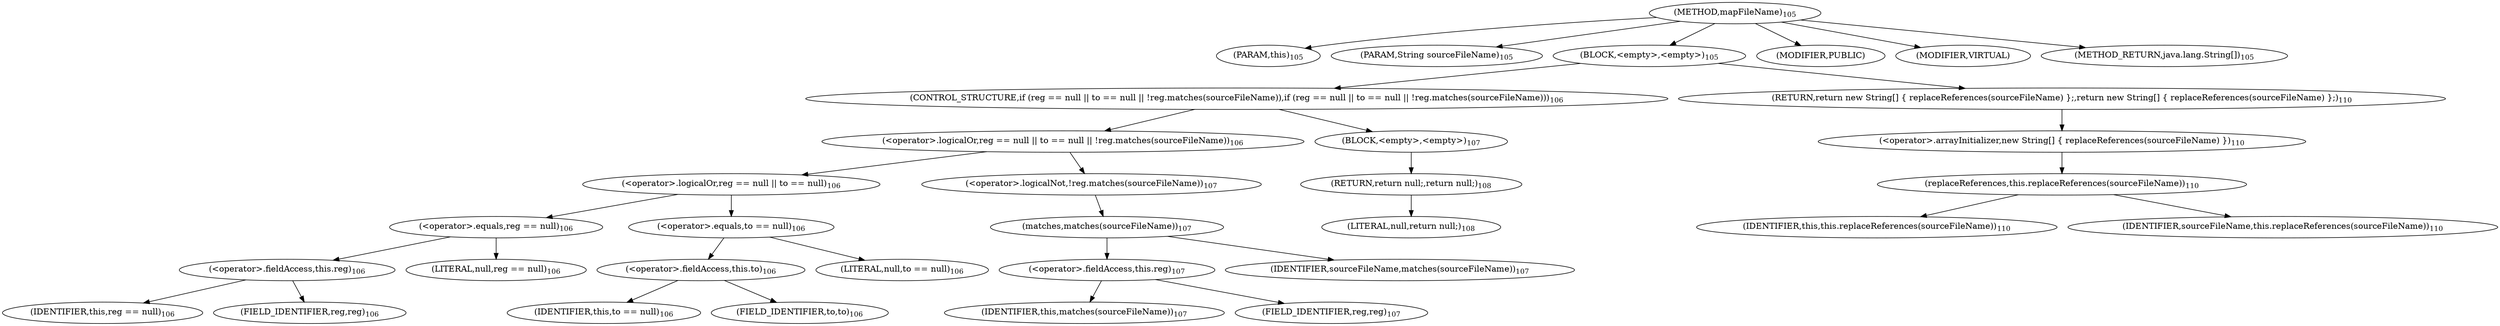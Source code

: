 digraph "mapFileName" {  
"104" [label = <(METHOD,mapFileName)<SUB>105</SUB>> ]
"6" [label = <(PARAM,this)<SUB>105</SUB>> ]
"105" [label = <(PARAM,String sourceFileName)<SUB>105</SUB>> ]
"106" [label = <(BLOCK,&lt;empty&gt;,&lt;empty&gt;)<SUB>105</SUB>> ]
"107" [label = <(CONTROL_STRUCTURE,if (reg == null || to == null || !reg.matches(sourceFileName)),if (reg == null || to == null || !reg.matches(sourceFileName)))<SUB>106</SUB>> ]
"108" [label = <(&lt;operator&gt;.logicalOr,reg == null || to == null || !reg.matches(sourceFileName))<SUB>106</SUB>> ]
"109" [label = <(&lt;operator&gt;.logicalOr,reg == null || to == null)<SUB>106</SUB>> ]
"110" [label = <(&lt;operator&gt;.equals,reg == null)<SUB>106</SUB>> ]
"111" [label = <(&lt;operator&gt;.fieldAccess,this.reg)<SUB>106</SUB>> ]
"112" [label = <(IDENTIFIER,this,reg == null)<SUB>106</SUB>> ]
"113" [label = <(FIELD_IDENTIFIER,reg,reg)<SUB>106</SUB>> ]
"114" [label = <(LITERAL,null,reg == null)<SUB>106</SUB>> ]
"115" [label = <(&lt;operator&gt;.equals,to == null)<SUB>106</SUB>> ]
"116" [label = <(&lt;operator&gt;.fieldAccess,this.to)<SUB>106</SUB>> ]
"117" [label = <(IDENTIFIER,this,to == null)<SUB>106</SUB>> ]
"118" [label = <(FIELD_IDENTIFIER,to,to)<SUB>106</SUB>> ]
"119" [label = <(LITERAL,null,to == null)<SUB>106</SUB>> ]
"120" [label = <(&lt;operator&gt;.logicalNot,!reg.matches(sourceFileName))<SUB>107</SUB>> ]
"121" [label = <(matches,matches(sourceFileName))<SUB>107</SUB>> ]
"122" [label = <(&lt;operator&gt;.fieldAccess,this.reg)<SUB>107</SUB>> ]
"123" [label = <(IDENTIFIER,this,matches(sourceFileName))<SUB>107</SUB>> ]
"124" [label = <(FIELD_IDENTIFIER,reg,reg)<SUB>107</SUB>> ]
"125" [label = <(IDENTIFIER,sourceFileName,matches(sourceFileName))<SUB>107</SUB>> ]
"126" [label = <(BLOCK,&lt;empty&gt;,&lt;empty&gt;)<SUB>107</SUB>> ]
"127" [label = <(RETURN,return null;,return null;)<SUB>108</SUB>> ]
"128" [label = <(LITERAL,null,return null;)<SUB>108</SUB>> ]
"129" [label = <(RETURN,return new String[] { replaceReferences(sourceFileName) };,return new String[] { replaceReferences(sourceFileName) };)<SUB>110</SUB>> ]
"130" [label = <(&lt;operator&gt;.arrayInitializer,new String[] { replaceReferences(sourceFileName) })<SUB>110</SUB>> ]
"131" [label = <(replaceReferences,this.replaceReferences(sourceFileName))<SUB>110</SUB>> ]
"5" [label = <(IDENTIFIER,this,this.replaceReferences(sourceFileName))<SUB>110</SUB>> ]
"132" [label = <(IDENTIFIER,sourceFileName,this.replaceReferences(sourceFileName))<SUB>110</SUB>> ]
"133" [label = <(MODIFIER,PUBLIC)> ]
"134" [label = <(MODIFIER,VIRTUAL)> ]
"135" [label = <(METHOD_RETURN,java.lang.String[])<SUB>105</SUB>> ]
  "104" -> "6" 
  "104" -> "105" 
  "104" -> "106" 
  "104" -> "133" 
  "104" -> "134" 
  "104" -> "135" 
  "106" -> "107" 
  "106" -> "129" 
  "107" -> "108" 
  "107" -> "126" 
  "108" -> "109" 
  "108" -> "120" 
  "109" -> "110" 
  "109" -> "115" 
  "110" -> "111" 
  "110" -> "114" 
  "111" -> "112" 
  "111" -> "113" 
  "115" -> "116" 
  "115" -> "119" 
  "116" -> "117" 
  "116" -> "118" 
  "120" -> "121" 
  "121" -> "122" 
  "121" -> "125" 
  "122" -> "123" 
  "122" -> "124" 
  "126" -> "127" 
  "127" -> "128" 
  "129" -> "130" 
  "130" -> "131" 
  "131" -> "5" 
  "131" -> "132" 
}
